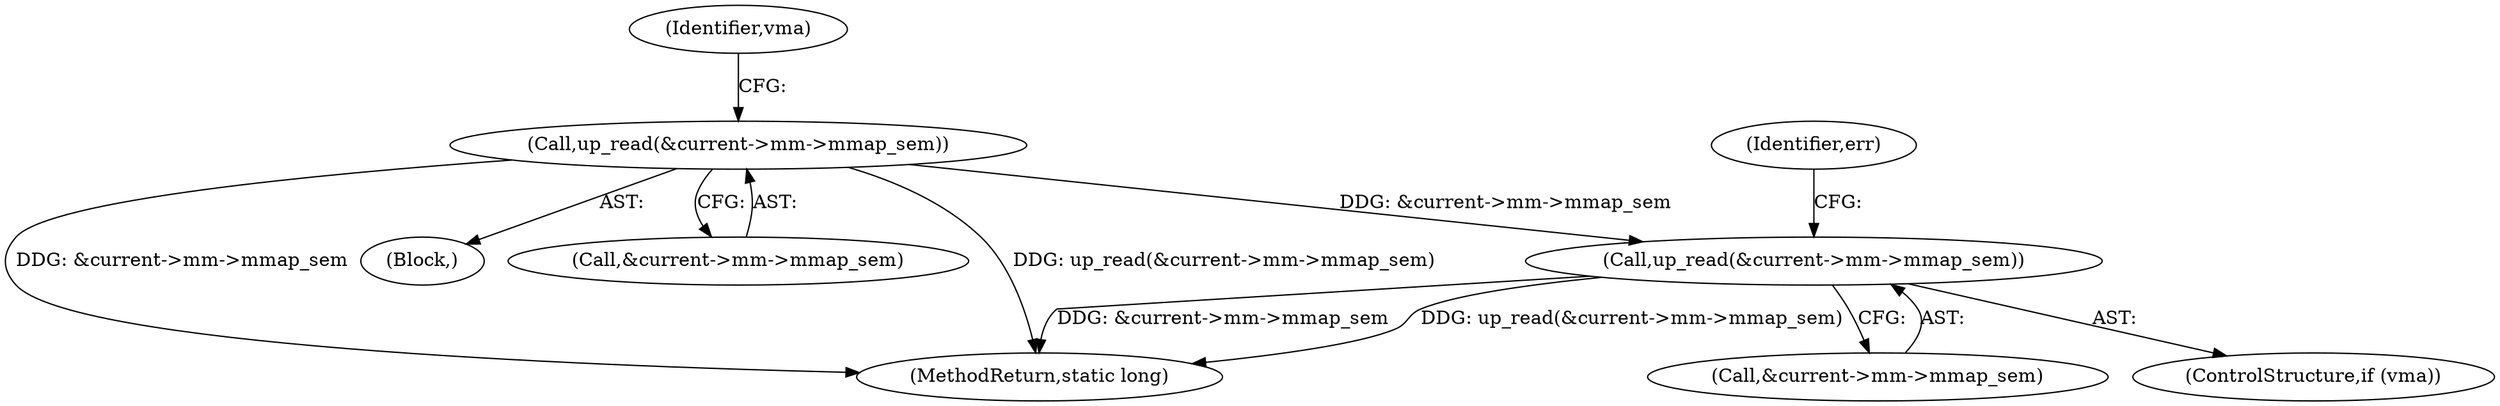 digraph "1_linux_73223e4e2e3867ebf033a5a8eb2e5df0158ccc99@del" {
"1000314" [label="(Call,up_read(&current->mm->mmap_sem))"];
"1000356" [label="(Call,up_read(&current->mm->mmap_sem))"];
"1000313" [label="(Block,)"];
"1000365" [label="(MethodReturn,static long)"];
"1000354" [label="(ControlStructure,if (vma))"];
"1000356" [label="(Call,up_read(&current->mm->mmap_sem))"];
"1000357" [label="(Call,&current->mm->mmap_sem)"];
"1000315" [label="(Call,&current->mm->mmap_sem)"];
"1000364" [label="(Identifier,err)"];
"1000322" [label="(Identifier,vma)"];
"1000314" [label="(Call,up_read(&current->mm->mmap_sem))"];
"1000314" -> "1000313"  [label="AST: "];
"1000314" -> "1000315"  [label="CFG: "];
"1000315" -> "1000314"  [label="AST: "];
"1000322" -> "1000314"  [label="CFG: "];
"1000314" -> "1000365"  [label="DDG: &current->mm->mmap_sem"];
"1000314" -> "1000365"  [label="DDG: up_read(&current->mm->mmap_sem)"];
"1000314" -> "1000356"  [label="DDG: &current->mm->mmap_sem"];
"1000356" -> "1000354"  [label="AST: "];
"1000356" -> "1000357"  [label="CFG: "];
"1000357" -> "1000356"  [label="AST: "];
"1000364" -> "1000356"  [label="CFG: "];
"1000356" -> "1000365"  [label="DDG: up_read(&current->mm->mmap_sem)"];
"1000356" -> "1000365"  [label="DDG: &current->mm->mmap_sem"];
}
